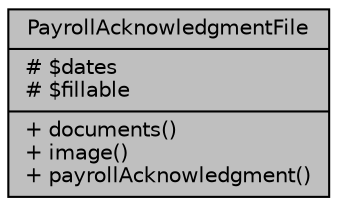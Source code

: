 digraph "PayrollAcknowledgmentFile"
{
 // LATEX_PDF_SIZE
  bgcolor="transparent";
  edge [fontname="Helvetica",fontsize="10",labelfontname="Helvetica",labelfontsize="10"];
  node [fontname="Helvetica",fontsize="10",shape=record];
  Node1 [label="{PayrollAcknowledgmentFile\n|# $dates\l# $fillable\l|+ documents()\l+ image()\l+ payrollAcknowledgment()\l}",height=0.2,width=0.4,color="black", fillcolor="grey75", style="filled", fontcolor="black",tooltip="Datos de archivos de reconocimiento."];
}
